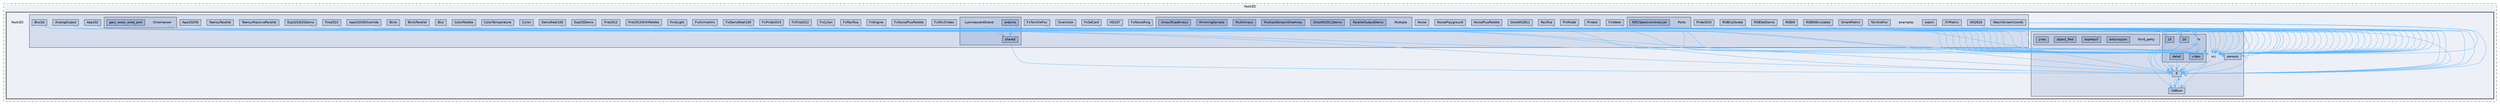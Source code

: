 digraph "FastLED/FastLED"
{
 // LATEX_PDF_SIZE
  bgcolor="transparent";
  edge [fontname=Helvetica,fontsize=10,labelfontname=Helvetica,labelfontsize=10];
  node [fontname=Helvetica,fontsize=10,shape=box,height=0.2,width=0.4];
  compound=true
  subgraph clusterdir_fdc49705cc07801531908679b54712bf {
    graph [ bgcolor="#edf0f7", pencolor="grey25", label="FastLED", fontname=Helvetica,fontsize=10 style="filled,dashed", URL="dir_fdc49705cc07801531908679b54712bf.html",tooltip=""]
  subgraph clusterdir_a18f43769d8cbb124f0756c11fff81d6 {
    graph [ bgcolor="#edf0f7", pencolor="grey25", label="", fontname=Helvetica,fontsize=10 style="filled,bold", URL="dir_a18f43769d8cbb124f0756c11fff81d6.html",tooltip=""]
    dir_a18f43769d8cbb124f0756c11fff81d6 [shape=plaintext, label="FastLED"];
  subgraph clusterdir_999a185a1a47b3a763bb04a7a263eb0d {
    graph [ bgcolor="#d5ddec", pencolor="grey25", label="", fontname=Helvetica,fontsize=10 style="filled", URL="dir_999a185a1a47b3a763bb04a7a263eb0d.html",tooltip=""]
    dir_999a185a1a47b3a763bb04a7a263eb0d [shape=plaintext, label="examples"];
  dir_041fca68b8cadec1641ea3364fbf56e4 [label="AnalogOutput", fillcolor="#bcc9e2", color="grey25", style="filled", URL="dir_041fca68b8cadec1641ea3364fbf56e4.html",tooltip=""];
  dir_35c6375464a936a4bdb42a0d4035abb1 [label="Apa102", fillcolor="#bcc9e2", color="grey25", style="filled", URL="dir_35c6375464a936a4bdb42a0d4035abb1.html",tooltip=""];
  dir_5fd16384ba37c56c14b5815a8b0d1717 [label="Apa102HD", fillcolor="#bcc9e2", color="grey25", style="filled", URL="dir_5fd16384ba37c56c14b5815a8b0d1717.html",tooltip=""];
  dir_48966779362c50c508f6ff032343fb06 [label="Apa102HDOverride", fillcolor="#bcc9e2", color="grey25", style="filled", URL="dir_48966779362c50c508f6ff032343fb06.html",tooltip=""];
  dir_0d9b280aa075d3efc0a42a9c9e98b871 [label="Blink", fillcolor="#bcc9e2", color="grey25", style="filled", URL="dir_0d9b280aa075d3efc0a42a9c9e98b871.html",tooltip=""];
  dir_b3b31eaca196144863a947bc4e8afd8a [label="BlinkParallel", fillcolor="#bcc9e2", color="grey25", style="filled", URL="dir_b3b31eaca196144863a947bc4e8afd8a.html",tooltip=""];
  dir_503cb5a6a7571d3422904e203ed7e466 [label="Blur", fillcolor="#bcc9e2", color="grey25", style="filled", URL="dir_503cb5a6a7571d3422904e203ed7e466.html",tooltip=""];
  dir_8ab53d67167e64e05c3ca914acfe6df0 [label="Blur2d", fillcolor="#bcc9e2", color="grey25", style="filled", URL="dir_8ab53d67167e64e05c3ca914acfe6df0.html",tooltip=""];
  subgraph clusterdir_41c35867a801be2cb40f427c5fd9cf99 {
    graph [ bgcolor="#bcc9e2", pencolor="grey25", label="", fontname=Helvetica,fontsize=10 style="filled", URL="dir_41c35867a801be2cb40f427c5fd9cf99.html",tooltip=""]
    dir_41c35867a801be2cb40f427c5fd9cf99 [shape=plaintext, label="Chromancer"];
  dir_f897d1d33f17fdb45652363254952936 [label="gary_woos_wled_port", fillcolor="#a2b4d6", color="grey25", style="filled", URL="dir_f897d1d33f17fdb45652363254952936.html",tooltip=""];
  }
  dir_77857c8a28aa23c6347f62bf529dd1b9 [label="ColorPalette", fillcolor="#bcc9e2", color="grey25", style="filled", URL="dir_77857c8a28aa23c6347f62bf529dd1b9.html",tooltip=""];
  dir_941eba35f0d313d8df903e01f0f632c1 [label="ColorTemperature", fillcolor="#bcc9e2", color="grey25", style="filled", URL="dir_941eba35f0d313d8df903e01f0f632c1.html",tooltip=""];
  dir_7133a971bab55653405b80ec4f198439 [label="Cylon", fillcolor="#bcc9e2", color="grey25", style="filled", URL="dir_7133a971bab55653405b80ec4f198439.html",tooltip=""];
  dir_1c208205a7c2b91e1d170aa5b98d7960 [label="DemoReel100", fillcolor="#bcc9e2", color="grey25", style="filled", URL="dir_1c208205a7c2b91e1d170aa5b98d7960.html",tooltip=""];
  dir_ae4879c264e21d5e5e28060ea5b99240 [label="Esp32S3I2SDemo", fillcolor="#bcc9e2", color="grey25", style="filled", URL="dir_ae4879c264e21d5e5e28060ea5b99240.html",tooltip=""];
  dir_7093a9597672bc47d6037575a8b4ffcf [label="EspI2SDemo", fillcolor="#bcc9e2", color="grey25", style="filled", URL="dir_7093a9597672bc47d6037575a8b4ffcf.html",tooltip=""];
  dir_c26f70f85d1fc51e7759b22de775d78c [label="Fire2012", fillcolor="#bcc9e2", color="grey25", style="filled", URL="dir_c26f70f85d1fc51e7759b22de775d78c.html",tooltip=""];
  dir_bd551b7d37ddcb1b098658337457ce5d [label="Fire2012WithPalette", fillcolor="#bcc9e2", color="grey25", style="filled", URL="dir_bd551b7d37ddcb1b098658337457ce5d.html",tooltip=""];
  dir_f59e9a012be86f76083caedf5257954a [label="Fire2023", fillcolor="#bcc9e2", color="grey25", style="filled", URL="dir_f59e9a012be86f76083caedf5257954a.html",tooltip=""];
  dir_a08e5b5371a8dc3969c19775bfd561bc [label="FirstLight", fillcolor="#bcc9e2", color="grey25", style="filled", URL="dir_a08e5b5371a8dc3969c19775bfd561bc.html",tooltip=""];
  dir_508566d9795ce33e9d3d90aefe9200e1 [label="FxAnimartrix", fillcolor="#bcc9e2", color="grey25", style="filled", URL="dir_508566d9795ce33e9d3d90aefe9200e1.html",tooltip=""];
  dir_1c77937876f4d413013b3ab4c74b83e8 [label="FxCylon", fillcolor="#bcc9e2", color="grey25", style="filled", URL="dir_1c77937876f4d413013b3ab4c74b83e8.html",tooltip=""];
  dir_7361e9dcd6d4b069774a2d04c81cf5df [label="FxDemoReel100", fillcolor="#bcc9e2", color="grey25", style="filled", URL="dir_7361e9dcd6d4b069774a2d04c81cf5df.html",tooltip=""];
  dir_62dfe8d2315611867cf968706bfe9898 [label="FxEngine", fillcolor="#bcc9e2", color="grey25", style="filled", URL="dir_62dfe8d2315611867cf968706bfe9898.html",tooltip=""];
  dir_5cf1a1caa6e140106957b5ea2060ad62 [label="FxFire2012", fillcolor="#bcc9e2", color="grey25", style="filled", URL="dir_5cf1a1caa6e140106957b5ea2060ad62.html",tooltip=""];
  dir_dac39e60d74ffe7dcf0974de5898f66a [label="FxGfx2Video", fillcolor="#bcc9e2", color="grey25", style="filled", URL="dir_dac39e60d74ffe7dcf0974de5898f66a.html",tooltip=""];
  dir_3bca95732fd3a6872bb307ac8f914668 [label="FxNoisePlusPalette", fillcolor="#bcc9e2", color="grey25", style="filled", URL="dir_3bca95732fd3a6872bb307ac8f914668.html",tooltip=""];
  dir_7c365e992efa81c4dc54595b7a37b732 [label="FxNoiseRing", fillcolor="#bcc9e2", color="grey25", style="filled", URL="dir_7c365e992efa81c4dc54595b7a37b732.html",tooltip=""];
  dir_e8f718af1b76a3c9c5c4bd784eb4a70b [label="FxPacifica", fillcolor="#bcc9e2", color="grey25", style="filled", URL="dir_e8f718af1b76a3c9c5c4bd784eb4a70b.html",tooltip=""];
  dir_a5023c437237d2924c60bb7ffc6afe5d [label="FxPride2015", fillcolor="#bcc9e2", color="grey25", style="filled", URL="dir_a5023c437237d2924c60bb7ffc6afe5d.html",tooltip=""];
  dir_49b092a85dd8268bbd8a16962d0d5cb3 [label="FxSdCard", fillcolor="#bcc9e2", color="grey25", style="filled", URL="dir_49b092a85dd8268bbd8a16962d0d5cb3.html",tooltip=""];
  dir_e26b2d7b1eee6dc3f24663b84527bea4 [label="FxTwinkleFox", fillcolor="#bcc9e2", color="grey25", style="filled", URL="dir_e26b2d7b1eee6dc3f24663b84527bea4.html",tooltip=""];
  dir_900f578a0ece25ca868e7622bc1a2808 [label="FxWater", fillcolor="#bcc9e2", color="grey25", style="filled", URL="dir_900f578a0ece25ca868e7622bc1a2808.html",tooltip=""];
  dir_5f8e2d75201eebde0ec06534971e8065 [label="HD107", fillcolor="#bcc9e2", color="grey25", style="filled", URL="dir_5f8e2d75201eebde0ec06534971e8065.html",tooltip=""];
  subgraph clusterdir_ac63e9a05d41470e9169a0e40ebfa73d {
    graph [ bgcolor="#bcc9e2", pencolor="grey25", label="", fontname=Helvetica,fontsize=10 style="filled", URL="dir_ac63e9a05d41470e9169a0e40ebfa73d.html",tooltip=""]
    dir_ac63e9a05d41470e9169a0e40ebfa73d [shape=plaintext, label="LuminescentGrand"];
  dir_582a7a524a0e0419da4771a024b421af [label="arduino", fillcolor="#a2b4d6", color="grey25", style="filled", URL="dir_582a7a524a0e0419da4771a024b421af.html",tooltip=""];
  dir_65141e71d11ba560a8828e9c9ac20428 [label="shared", fillcolor="#a2b4d6", color="grey25", style="filled", URL="dir_65141e71d11ba560a8828e9c9ac20428.html",tooltip=""];
  }
  subgraph clusterdir_cf565d769feee0e1d0af50e50032e883 {
    graph [ bgcolor="#bcc9e2", pencolor="grey25", label="", fontname=Helvetica,fontsize=10 style="filled", URL="dir_cf565d769feee0e1d0af50e50032e883.html",tooltip=""]
    dir_cf565d769feee0e1d0af50e50032e883 [shape=plaintext, label="Multiple"];
  dir_ebaad0f63688afaf4b6ea804b6ab7487 [label="ArrayOfLedArrays", fillcolor="#a2b4d6", color="grey25", style="filled", URL="dir_ebaad0f63688afaf4b6ea804b6ab7487.html",tooltip=""];
  dir_4c4b294753c6657943c86ce62458361c [label="MirroringSample", fillcolor="#a2b4d6", color="grey25", style="filled", URL="dir_4c4b294753c6657943c86ce62458361c.html",tooltip=""];
  dir_58eb9b49cdc97b4f4cfaaae464cf2098 [label="MultiArrays", fillcolor="#a2b4d6", color="grey25", style="filled", URL="dir_58eb9b49cdc97b4f4cfaaae464cf2098.html",tooltip=""];
  dir_c9b83d825921d6611fd97fec81ddf548 [label="MultipleStripsInOneArray", fillcolor="#a2b4d6", color="grey25", style="filled", URL="dir_c9b83d825921d6611fd97fec81ddf548.html",tooltip=""];
  dir_bddb57c90fab833550018aac4ac5299f [label="OctoWS2811Demo", fillcolor="#a2b4d6", color="grey25", style="filled", URL="dir_bddb57c90fab833550018aac4ac5299f.html",tooltip=""];
  dir_a429fdc1f7b872e32678f16e26617b54 [label="ParallelOutputDemo", fillcolor="#a2b4d6", color="grey25", style="filled", URL="dir_a429fdc1f7b872e32678f16e26617b54.html",tooltip=""];
  }
  dir_9068b4a93a00ce66f09924a98802d0f4 [label="Noise", fillcolor="#bcc9e2", color="grey25", style="filled", URL="dir_9068b4a93a00ce66f09924a98802d0f4.html",tooltip=""];
  dir_4e1e2418151b911cd2ce22eb4d27d472 [label="NoisePlayground", fillcolor="#bcc9e2", color="grey25", style="filled", URL="dir_4e1e2418151b911cd2ce22eb4d27d472.html",tooltip=""];
  dir_20d7b8d40be2c7189f28c8cb003c8b2d [label="NoisePlusPalette", fillcolor="#bcc9e2", color="grey25", style="filled", URL="dir_20d7b8d40be2c7189f28c8cb003c8b2d.html",tooltip=""];
  dir_efb9d61f3a665c896d00a86cd80fc2d9 [label="OctoWS2811", fillcolor="#bcc9e2", color="grey25", style="filled", URL="dir_efb9d61f3a665c896d00a86cd80fc2d9.html",tooltip=""];
  dir_f73b84825f66dc29f102e1d008d72104 [label="Overclock", fillcolor="#bcc9e2", color="grey25", style="filled", URL="dir_f73b84825f66dc29f102e1d008d72104.html",tooltip=""];
  dir_5048b02f18d2acfd3813eebad03b0502 [label="Pacifica", fillcolor="#bcc9e2", color="grey25", style="filled", URL="dir_5048b02f18d2acfd3813eebad03b0502.html",tooltip=""];
  dir_0e3a6bf4d488a017e489dd3532043080 [label="PinMode", fillcolor="#bcc9e2", color="grey25", style="filled", URL="dir_0e3a6bf4d488a017e489dd3532043080.html",tooltip=""];
  dir_c16b2df86eedbff65c1859fa353d2c58 [label="Pintest", fillcolor="#bcc9e2", color="grey25", style="filled", URL="dir_c16b2df86eedbff65c1859fa353d2c58.html",tooltip=""];
  subgraph clusterdir_b210d7440115f1419076079c75eb7f85 {
    graph [ bgcolor="#bcc9e2", pencolor="grey25", label="", fontname=Helvetica,fontsize=10 style="filled", URL="dir_b210d7440115f1419076079c75eb7f85.html",tooltip=""]
    dir_b210d7440115f1419076079c75eb7f85 [shape=plaintext, label="Ports"];
  dir_4a97c91c60b685ff84fb4525d06debcd [label="PJRCSpectrumAnalyzer", fillcolor="#a2b4d6", color="grey25", style="filled", URL="dir_4a97c91c60b685ff84fb4525d06debcd.html",tooltip=""];
  }
  dir_e4ac7ec8062fd60b52e5727104ef3f5d [label="Pride2015", fillcolor="#bcc9e2", color="grey25", style="filled", URL="dir_e4ac7ec8062fd60b52e5727104ef3f5d.html",tooltip=""];
  dir_3ef1320a79bbe74036309ad935b9ff0f [label="RGBCalibrate", fillcolor="#bcc9e2", color="grey25", style="filled", URL="dir_3ef1320a79bbe74036309ad935b9ff0f.html",tooltip=""];
  dir_b2bad0eec211da615e2021b6037dae10 [label="RGBSetDemo", fillcolor="#bcc9e2", color="grey25", style="filled", URL="dir_b2bad0eec211da615e2021b6037dae10.html",tooltip=""];
  dir_5fc3f31fc2382fb2e4e058d0d5e13977 [label="RGBW", fillcolor="#bcc9e2", color="grey25", style="filled", URL="dir_5fc3f31fc2382fb2e4e058d0d5e13977.html",tooltip=""];
  dir_227d506c4701d3f30b7b5c12fc0cb949 [label="RGBWEmulated", fillcolor="#bcc9e2", color="grey25", style="filled", URL="dir_227d506c4701d3f30b7b5c12fc0cb949.html",tooltip=""];
  dir_5acf625bfbc469ca8bd4b5780b49a3dd [label="SmartMatrix", fillcolor="#bcc9e2", color="grey25", style="filled", URL="dir_5acf625bfbc469ca8bd4b5780b49a3dd.html",tooltip=""];
  dir_2758cbab7550b21bcde70b1da3437be3 [label="TeensyMassiveParallel", fillcolor="#bcc9e2", color="grey25", style="filled", URL="dir_2758cbab7550b21bcde70b1da3437be3.html",tooltip=""];
  dir_b1e4aee6543d847dcbff64b6774948f5 [label="TeensyParallel", fillcolor="#bcc9e2", color="grey25", style="filled", URL="dir_b1e4aee6543d847dcbff64b6774948f5.html",tooltip=""];
  dir_6ca926b9544160b3d1c8e32d5a2695df [label="TwinkleFox", fillcolor="#bcc9e2", color="grey25", style="filled", URL="dir_6ca926b9544160b3d1c8e32d5a2695df.html",tooltip=""];
  dir_7a28df1d83a0fc2bdbe3199769912531 [label="wasm", fillcolor="#bcc9e2", color="grey25", style="filled", URL="dir_7a28df1d83a0fc2bdbe3199769912531.html",tooltip=""];
  dir_d2f5cbc12217a7ff68477e7d4d446925 [label="WasmScreenCoords", fillcolor="#bcc9e2", color="grey25", style="filled", URL="dir_d2f5cbc12217a7ff68477e7d4d446925.html",tooltip=""];
  dir_d0e32a6b565980335ac72c8e21bff67f [label="WS2816", fillcolor="#bcc9e2", color="grey25", style="filled", URL="dir_d0e32a6b565980335ac72c8e21bff67f.html",tooltip=""];
  dir_0304c9a4cfdef2d5ec8ab04b8d1f01a7 [label="XYMatrix", fillcolor="#bcc9e2", color="grey25", style="filled", URL="dir_0304c9a4cfdef2d5ec8ab04b8d1f01a7.html",tooltip=""];
  }
  subgraph clusterdir_e6a3de723047763e6a27a3cab040759e {
    graph [ bgcolor="#d5ddec", pencolor="grey25", label="", fontname=Helvetica,fontsize=10 style="filled", URL="dir_e6a3de723047763e6a27a3cab040759e.html",tooltip=""]
    dir_e6a3de723047763e6a27a3cab040759e [shape=plaintext, label="src"];
  dir_3d3ed669f2fdf2afe9a87d719975d69a [label="fl", fillcolor="#bcc9e2", color="grey25", style="filled", URL="dir_3d3ed669f2fdf2afe9a87d719975d69a.html",tooltip=""];
  subgraph clusterdir_99eb7f655d62c348ff4cdeb2c56de408 {
    graph [ bgcolor="#bcc9e2", pencolor="grey25", label="", fontname=Helvetica,fontsize=10 style="filled", URL="dir_99eb7f655d62c348ff4cdeb2c56de408.html",tooltip=""]
    dir_99eb7f655d62c348ff4cdeb2c56de408 [shape=plaintext, label="fx"];
  dir_ed68ce6e78c2485c05e072063dcd3729 [label="1d", fillcolor="#a2b4d6", color="grey25", style="filled", URL="dir_ed68ce6e78c2485c05e072063dcd3729.html",tooltip=""];
  dir_458dc1a3d8bc62a7280722ddac7be2a6 [label="2d", fillcolor="#a2b4d6", color="grey25", style="filled", URL="dir_458dc1a3d8bc62a7280722ddac7be2a6.html",tooltip=""];
  dir_e84fdb2028a8280ee4d2d4cfb13b4200 [label="detail", fillcolor="#a2b4d6", color="grey25", style="filled", URL="dir_e84fdb2028a8280ee4d2d4cfb13b4200.html",tooltip=""];
  dir_6eb9b6d55f50ee7846cdaf68a347f5a4 [label="video", fillcolor="#a2b4d6", color="grey25", style="filled", URL="dir_6eb9b6d55f50ee7846cdaf68a347f5a4.html",tooltip=""];
  }
  dir_353c392b00d368a619ba08871c7fd890 [label="lib8tion", fillcolor="#bcc9e2", color="grey25", style="filled", URL="dir_353c392b00d368a619ba08871c7fd890.html",tooltip=""];
  dir_2b31003d2d9f3c541ec6c8564666c518 [label="sensors", fillcolor="#bcc9e2", color="grey25", style="filled", URL="dir_2b31003d2d9f3c541ec6c8564666c518.html",tooltip=""];
  subgraph clusterdir_9d0fa23a7a2f98bd9032185aa80ef34a {
    graph [ bgcolor="#bcc9e2", pencolor="grey25", label="", fontname=Helvetica,fontsize=10 style="filled", URL="dir_9d0fa23a7a2f98bd9032185aa80ef34a.html",tooltip=""]
    dir_9d0fa23a7a2f98bd9032185aa80ef34a [shape=plaintext, label="third_party"];
  dir_13a9020ab3ae8de7cbe69efd4054ce53 [label="arduinojson", fillcolor="#a2b4d6", color="grey25", style="filled", URL="dir_13a9020ab3ae8de7cbe69efd4054ce53.html",tooltip=""];
  dir_dc36e2e124ce0bd2b94dabb03c86055d [label="espressif", fillcolor="#a2b4d6", color="grey25", style="filled", URL="dir_dc36e2e124ce0bd2b94dabb03c86055d.html",tooltip=""];
  dir_70dd01fb01ea0b501914ae65736dfb5d [label="object_fled", fillcolor="#a2b4d6", color="grey25", style="filled", URL="dir_70dd01fb01ea0b501914ae65736dfb5d.html",tooltip=""];
  dir_f4ce0a16aa97ef601611f2292e87c3d5 [label="yves", fillcolor="#a2b4d6", color="grey25", style="filled", URL="dir_f4ce0a16aa97ef601611f2292e87c3d5.html",tooltip=""];
  }
  }
  }
  }
  dir_041fca68b8cadec1641ea3364fbf56e4->dir_e6a3de723047763e6a27a3cab040759e [headlabel="1", labeldistance=1.5 headhref="dir_000002_000075.html" href="dir_000002_000075.html" color="steelblue1" fontcolor="steelblue1"];
  dir_35c6375464a936a4bdb42a0d4035abb1->dir_e6a3de723047763e6a27a3cab040759e [headlabel="2", labeldistance=1.5 headhref="dir_000003_000075.html" href="dir_000003_000075.html" color="steelblue1" fontcolor="steelblue1"];
  dir_5fd16384ba37c56c14b5815a8b0d1717->dir_e6a3de723047763e6a27a3cab040759e [headlabel="2", labeldistance=1.5 headhref="dir_000004_000075.html" href="dir_000004_000075.html" color="steelblue1" fontcolor="steelblue1"];
  dir_48966779362c50c508f6ff032343fb06->dir_e6a3de723047763e6a27a3cab040759e [headlabel="2", labeldistance=1.5 headhref="dir_000005_000075.html" href="dir_000005_000075.html" color="steelblue1" fontcolor="steelblue1"];
  dir_0d9b280aa075d3efc0a42a9c9e98b871->dir_e6a3de723047763e6a27a3cab040759e [headlabel="1", labeldistance=1.5 headhref="dir_000009_000075.html" href="dir_000009_000075.html" color="steelblue1" fontcolor="steelblue1"];
  dir_b3b31eaca196144863a947bc4e8afd8a->dir_e6a3de723047763e6a27a3cab040759e [headlabel="1", labeldistance=1.5 headhref="dir_000010_000075.html" href="dir_000010_000075.html" color="steelblue1" fontcolor="steelblue1"];
  dir_503cb5a6a7571d3422904e203ed7e466->dir_e6a3de723047763e6a27a3cab040759e [headlabel="1", labeldistance=1.5 headhref="dir_000011_000075.html" href="dir_000011_000075.html" color="steelblue1" fontcolor="steelblue1"];
  dir_8ab53d67167e64e05c3ca914acfe6df0->dir_3d3ed669f2fdf2afe9a87d719975d69a [headlabel="2", labeldistance=1.5 headhref="dir_000012_000029.html" href="dir_000012_000029.html" color="steelblue1" fontcolor="steelblue1"];
  dir_8ab53d67167e64e05c3ca914acfe6df0->dir_e6a3de723047763e6a27a3cab040759e [headlabel="3", labeldistance=1.5 headhref="dir_000012_000075.html" href="dir_000012_000075.html" color="steelblue1" fontcolor="steelblue1"];
  dir_41c35867a801be2cb40f427c5fd9cf99->dir_3d3ed669f2fdf2afe9a87d719975d69a [headlabel="6", labeldistance=1.5 headhref="dir_000013_000029.html" href="dir_000013_000029.html" color="steelblue1" fontcolor="steelblue1"];
  dir_41c35867a801be2cb40f427c5fd9cf99->dir_e6a3de723047763e6a27a3cab040759e [headlabel="9", labeldistance=1.5 headhref="dir_000013_000075.html" href="dir_000013_000075.html" color="steelblue1" fontcolor="steelblue1"];
  dir_77857c8a28aa23c6347f62bf529dd1b9->dir_e6a3de723047763e6a27a3cab040759e [headlabel="1", labeldistance=1.5 headhref="dir_000014_000075.html" href="dir_000014_000075.html" color="steelblue1" fontcolor="steelblue1"];
  dir_941eba35f0d313d8df903e01f0f632c1->dir_e6a3de723047763e6a27a3cab040759e [headlabel="1", labeldistance=1.5 headhref="dir_000015_000075.html" href="dir_000015_000075.html" color="steelblue1" fontcolor="steelblue1"];
  dir_7133a971bab55653405b80ec4f198439->dir_e6a3de723047763e6a27a3cab040759e [headlabel="1", labeldistance=1.5 headhref="dir_000016_000075.html" href="dir_000016_000075.html" color="steelblue1" fontcolor="steelblue1"];
  dir_1c208205a7c2b91e1d170aa5b98d7960->dir_e6a3de723047763e6a27a3cab040759e [headlabel="1", labeldistance=1.5 headhref="dir_000017_000075.html" href="dir_000017_000075.html" color="steelblue1" fontcolor="steelblue1"];
  dir_ae4879c264e21d5e5e28060ea5b99240->dir_3d3ed669f2fdf2afe9a87d719975d69a [headlabel="1", labeldistance=1.5 headhref="dir_000019_000029.html" href="dir_000019_000029.html" color="steelblue1" fontcolor="steelblue1"];
  dir_ae4879c264e21d5e5e28060ea5b99240->dir_e6a3de723047763e6a27a3cab040759e [headlabel="2", labeldistance=1.5 headhref="dir_000019_000075.html" href="dir_000019_000075.html" color="steelblue1" fontcolor="steelblue1"];
  dir_7093a9597672bc47d6037575a8b4ffcf->dir_e6a3de723047763e6a27a3cab040759e [headlabel="1", labeldistance=1.5 headhref="dir_000020_000075.html" href="dir_000020_000075.html" color="steelblue1" fontcolor="steelblue1"];
  dir_c26f70f85d1fc51e7759b22de775d78c->dir_e6a3de723047763e6a27a3cab040759e [headlabel="1", labeldistance=1.5 headhref="dir_000025_000075.html" href="dir_000025_000075.html" color="steelblue1" fontcolor="steelblue1"];
  dir_bd551b7d37ddcb1b098658337457ce5d->dir_e6a3de723047763e6a27a3cab040759e [headlabel="1", labeldistance=1.5 headhref="dir_000026_000075.html" href="dir_000026_000075.html" color="steelblue1" fontcolor="steelblue1"];
  dir_f59e9a012be86f76083caedf5257954a->dir_3d3ed669f2fdf2afe9a87d719975d69a [headlabel="3", labeldistance=1.5 headhref="dir_000027_000029.html" href="dir_000027_000029.html" color="steelblue1" fontcolor="steelblue1"];
  dir_f59e9a012be86f76083caedf5257954a->dir_e6a3de723047763e6a27a3cab040759e [headlabel="4", labeldistance=1.5 headhref="dir_000027_000075.html" href="dir_000027_000075.html" color="steelblue1" fontcolor="steelblue1"];
  dir_a08e5b5371a8dc3969c19775bfd561bc->dir_e6a3de723047763e6a27a3cab040759e [headlabel="1", labeldistance=1.5 headhref="dir_000028_000075.html" href="dir_000028_000075.html" color="steelblue1" fontcolor="steelblue1"];
  dir_508566d9795ce33e9d3d90aefe9200e1->dir_3d3ed669f2fdf2afe9a87d719975d69a [headlabel="3", labeldistance=1.5 headhref="dir_000031_000029.html" href="dir_000031_000029.html" color="steelblue1" fontcolor="steelblue1"];
  dir_508566d9795ce33e9d3d90aefe9200e1->dir_458dc1a3d8bc62a7280722ddac7be2a6 [headlabel="1", labeldistance=1.5 headhref="dir_000031_000001.html" href="dir_000031_000001.html" color="steelblue1" fontcolor="steelblue1"];
  dir_508566d9795ce33e9d3d90aefe9200e1->dir_99eb7f655d62c348ff4cdeb2c56de408 [headlabel="2", labeldistance=1.5 headhref="dir_000031_000030.html" href="dir_000031_000030.html" color="steelblue1" fontcolor="steelblue1"];
  dir_508566d9795ce33e9d3d90aefe9200e1->dir_e6a3de723047763e6a27a3cab040759e [headlabel="6", labeldistance=1.5 headhref="dir_000031_000075.html" href="dir_000031_000075.html" color="steelblue1" fontcolor="steelblue1"];
  dir_1c77937876f4d413013b3ab4c74b83e8->dir_e6a3de723047763e6a27a3cab040759e [headlabel="2", labeldistance=1.5 headhref="dir_000032_000075.html" href="dir_000032_000075.html" color="steelblue1" fontcolor="steelblue1"];
  dir_1c77937876f4d413013b3ab4c74b83e8->dir_ed68ce6e78c2485c05e072063dcd3729 [headlabel="1", labeldistance=1.5 headhref="dir_000032_000000.html" href="dir_000032_000000.html" color="steelblue1" fontcolor="steelblue1"];
  dir_7361e9dcd6d4b069774a2d04c81cf5df->dir_e6a3de723047763e6a27a3cab040759e [headlabel="2", labeldistance=1.5 headhref="dir_000033_000075.html" href="dir_000033_000075.html" color="steelblue1" fontcolor="steelblue1"];
  dir_7361e9dcd6d4b069774a2d04c81cf5df->dir_ed68ce6e78c2485c05e072063dcd3729 [headlabel="1", labeldistance=1.5 headhref="dir_000033_000000.html" href="dir_000033_000000.html" color="steelblue1" fontcolor="steelblue1"];
  dir_62dfe8d2315611867cf968706bfe9898->dir_3d3ed669f2fdf2afe9a87d719975d69a [headlabel="1", labeldistance=1.5 headhref="dir_000034_000029.html" href="dir_000034_000029.html" color="steelblue1" fontcolor="steelblue1"];
  dir_62dfe8d2315611867cf968706bfe9898->dir_458dc1a3d8bc62a7280722ddac7be2a6 [headlabel="2", labeldistance=1.5 headhref="dir_000034_000001.html" href="dir_000034_000001.html" color="steelblue1" fontcolor="steelblue1"];
  dir_62dfe8d2315611867cf968706bfe9898->dir_99eb7f655d62c348ff4cdeb2c56de408 [headlabel="3", labeldistance=1.5 headhref="dir_000034_000030.html" href="dir_000034_000030.html" color="steelblue1" fontcolor="steelblue1"];
  dir_62dfe8d2315611867cf968706bfe9898->dir_e6a3de723047763e6a27a3cab040759e [headlabel="5", labeldistance=1.5 headhref="dir_000034_000075.html" href="dir_000034_000075.html" color="steelblue1" fontcolor="steelblue1"];
  dir_5cf1a1caa6e140106957b5ea2060ad62->dir_e6a3de723047763e6a27a3cab040759e [headlabel="2", labeldistance=1.5 headhref="dir_000035_000075.html" href="dir_000035_000075.html" color="steelblue1" fontcolor="steelblue1"];
  dir_5cf1a1caa6e140106957b5ea2060ad62->dir_ed68ce6e78c2485c05e072063dcd3729 [headlabel="1", labeldistance=1.5 headhref="dir_000035_000000.html" href="dir_000035_000000.html" color="steelblue1" fontcolor="steelblue1"];
  dir_7c365e992efa81c4dc54595b7a37b732->dir_2b31003d2d9f3c541ec6c8564666c518 [headlabel="1", labeldistance=1.5 headhref="dir_000038_000072.html" href="dir_000038_000072.html" color="steelblue1" fontcolor="steelblue1"];
  dir_7c365e992efa81c4dc54595b7a37b732->dir_3d3ed669f2fdf2afe9a87d719975d69a [headlabel="6", labeldistance=1.5 headhref="dir_000038_000029.html" href="dir_000038_000029.html" color="steelblue1" fontcolor="steelblue1"];
  dir_7c365e992efa81c4dc54595b7a37b732->dir_e6a3de723047763e6a27a3cab040759e [headlabel="9", labeldistance=1.5 headhref="dir_000038_000075.html" href="dir_000038_000075.html" color="steelblue1" fontcolor="steelblue1"];
  dir_e8f718af1b76a3c9c5c4bd784eb4a70b->dir_e6a3de723047763e6a27a3cab040759e [headlabel="2", labeldistance=1.5 headhref="dir_000039_000075.html" href="dir_000039_000075.html" color="steelblue1" fontcolor="steelblue1"];
  dir_e8f718af1b76a3c9c5c4bd784eb4a70b->dir_ed68ce6e78c2485c05e072063dcd3729 [headlabel="1", labeldistance=1.5 headhref="dir_000039_000000.html" href="dir_000039_000000.html" color="steelblue1" fontcolor="steelblue1"];
  dir_a5023c437237d2924c60bb7ffc6afe5d->dir_e6a3de723047763e6a27a3cab040759e [headlabel="2", labeldistance=1.5 headhref="dir_000040_000075.html" href="dir_000040_000075.html" color="steelblue1" fontcolor="steelblue1"];
  dir_a5023c437237d2924c60bb7ffc6afe5d->dir_ed68ce6e78c2485c05e072063dcd3729 [headlabel="1", labeldistance=1.5 headhref="dir_000040_000000.html" href="dir_000040_000000.html" color="steelblue1" fontcolor="steelblue1"];
  dir_49b092a85dd8268bbd8a16962d0d5cb3->dir_3d3ed669f2fdf2afe9a87d719975d69a [headlabel="3", labeldistance=1.5 headhref="dir_000041_000029.html" href="dir_000041_000029.html" color="steelblue1" fontcolor="steelblue1"];
  dir_49b092a85dd8268bbd8a16962d0d5cb3->dir_458dc1a3d8bc62a7280722ddac7be2a6 [headlabel="1", labeldistance=1.5 headhref="dir_000041_000001.html" href="dir_000041_000001.html" color="steelblue1" fontcolor="steelblue1"];
  dir_49b092a85dd8268bbd8a16962d0d5cb3->dir_99eb7f655d62c348ff4cdeb2c56de408 [headlabel="3", labeldistance=1.5 headhref="dir_000041_000030.html" href="dir_000041_000030.html" color="steelblue1" fontcolor="steelblue1"];
  dir_49b092a85dd8268bbd8a16962d0d5cb3->dir_e6a3de723047763e6a27a3cab040759e [headlabel="7", labeldistance=1.5 headhref="dir_000041_000075.html" href="dir_000041_000075.html" color="steelblue1" fontcolor="steelblue1"];
  dir_e26b2d7b1eee6dc3f24663b84527bea4->dir_e6a3de723047763e6a27a3cab040759e [headlabel="2", labeldistance=1.5 headhref="dir_000042_000075.html" href="dir_000042_000075.html" color="steelblue1" fontcolor="steelblue1"];
  dir_e26b2d7b1eee6dc3f24663b84527bea4->dir_ed68ce6e78c2485c05e072063dcd3729 [headlabel="1", labeldistance=1.5 headhref="dir_000042_000000.html" href="dir_000042_000000.html" color="steelblue1" fontcolor="steelblue1"];
  dir_900f578a0ece25ca868e7622bc1a2808->dir_3d3ed669f2fdf2afe9a87d719975d69a [headlabel="1", labeldistance=1.5 headhref="dir_000043_000029.html" href="dir_000043_000029.html" color="steelblue1" fontcolor="steelblue1"];
  dir_900f578a0ece25ca868e7622bc1a2808->dir_e6a3de723047763e6a27a3cab040759e [headlabel="2", labeldistance=1.5 headhref="dir_000043_000075.html" href="dir_000043_000075.html" color="steelblue1" fontcolor="steelblue1"];
  dir_5f8e2d75201eebde0ec06534971e8065->dir_e6a3de723047763e6a27a3cab040759e [headlabel="2", labeldistance=1.5 headhref="dir_000045_000075.html" href="dir_000045_000075.html" color="steelblue1" fontcolor="steelblue1"];
  dir_ac63e9a05d41470e9169a0e40ebfa73d->dir_65141e71d11ba560a8828e9c9ac20428 [headlabel="9", labeldistance=1.5 headhref="dir_000049_000073.html" href="dir_000049_000073.html" color="steelblue1" fontcolor="steelblue1"];
  dir_582a7a524a0e0419da4771a024b421af->dir_3d3ed669f2fdf2afe9a87d719975d69a [headlabel="6", labeldistance=1.5 headhref="dir_000006_000029.html" href="dir_000006_000029.html" color="steelblue1" fontcolor="steelblue1"];
  dir_582a7a524a0e0419da4771a024b421af->dir_65141e71d11ba560a8828e9c9ac20428 [headlabel="8", labeldistance=1.5 headhref="dir_000006_000073.html" href="dir_000006_000073.html" color="steelblue1" fontcolor="steelblue1"];
  dir_582a7a524a0e0419da4771a024b421af->dir_e6a3de723047763e6a27a3cab040759e [headlabel="8", labeldistance=1.5 headhref="dir_000006_000075.html" href="dir_000006_000075.html" color="steelblue1" fontcolor="steelblue1"];
  dir_65141e71d11ba560a8828e9c9ac20428->dir_3d3ed669f2fdf2afe9a87d719975d69a [headlabel="1", labeldistance=1.5 headhref="dir_000073_000029.html" href="dir_000073_000029.html" color="steelblue1" fontcolor="steelblue1"];
  dir_ebaad0f63688afaf4b6ea804b6ab7487->dir_e6a3de723047763e6a27a3cab040759e [headlabel="1", labeldistance=1.5 headhref="dir_000008_000075.html" href="dir_000008_000075.html" color="steelblue1" fontcolor="steelblue1"];
  dir_4c4b294753c6657943c86ce62458361c->dir_e6a3de723047763e6a27a3cab040759e [headlabel="1", labeldistance=1.5 headhref="dir_000050_000075.html" href="dir_000050_000075.html" color="steelblue1" fontcolor="steelblue1"];
  dir_58eb9b49cdc97b4f4cfaaae464cf2098->dir_e6a3de723047763e6a27a3cab040759e [headlabel="1", labeldistance=1.5 headhref="dir_000051_000075.html" href="dir_000051_000075.html" color="steelblue1" fontcolor="steelblue1"];
  dir_c9b83d825921d6611fd97fec81ddf548->dir_e6a3de723047763e6a27a3cab040759e [headlabel="1", labeldistance=1.5 headhref="dir_000053_000075.html" href="dir_000053_000075.html" color="steelblue1" fontcolor="steelblue1"];
  dir_bddb57c90fab833550018aac4ac5299f->dir_e6a3de723047763e6a27a3cab040759e [headlabel="1", labeldistance=1.5 headhref="dir_000059_000075.html" href="dir_000059_000075.html" color="steelblue1" fontcolor="steelblue1"];
  dir_a429fdc1f7b872e32678f16e26617b54->dir_e6a3de723047763e6a27a3cab040759e [headlabel="1", labeldistance=1.5 headhref="dir_000062_000075.html" href="dir_000062_000075.html" color="steelblue1" fontcolor="steelblue1"];
  dir_9068b4a93a00ce66f09924a98802d0f4->dir_e6a3de723047763e6a27a3cab040759e [headlabel="1", labeldistance=1.5 headhref="dir_000054_000075.html" href="dir_000054_000075.html" color="steelblue1" fontcolor="steelblue1"];
  dir_4e1e2418151b911cd2ce22eb4d27d472->dir_e6a3de723047763e6a27a3cab040759e [headlabel="1", labeldistance=1.5 headhref="dir_000055_000075.html" href="dir_000055_000075.html" color="steelblue1" fontcolor="steelblue1"];
  dir_20d7b8d40be2c7189f28c8cb003c8b2d->dir_e6a3de723047763e6a27a3cab040759e [headlabel="1", labeldistance=1.5 headhref="dir_000056_000075.html" href="dir_000056_000075.html" color="steelblue1" fontcolor="steelblue1"];
  dir_efb9d61f3a665c896d00a86cd80fc2d9->dir_e6a3de723047763e6a27a3cab040759e [headlabel="1", labeldistance=1.5 headhref="dir_000058_000075.html" href="dir_000058_000075.html" color="steelblue1" fontcolor="steelblue1"];
  dir_f73b84825f66dc29f102e1d008d72104->dir_458dc1a3d8bc62a7280722ddac7be2a6 [headlabel="1", labeldistance=1.5 headhref="dir_000060_000001.html" href="dir_000060_000001.html" color="steelblue1" fontcolor="steelblue1"];
  dir_f73b84825f66dc29f102e1d008d72104->dir_99eb7f655d62c348ff4cdeb2c56de408 [headlabel="2", labeldistance=1.5 headhref="dir_000060_000030.html" href="dir_000060_000030.html" color="steelblue1" fontcolor="steelblue1"];
  dir_f73b84825f66dc29f102e1d008d72104->dir_e6a3de723047763e6a27a3cab040759e [headlabel="3", labeldistance=1.5 headhref="dir_000060_000075.html" href="dir_000060_000075.html" color="steelblue1" fontcolor="steelblue1"];
  dir_5048b02f18d2acfd3813eebad03b0502->dir_e6a3de723047763e6a27a3cab040759e [headlabel="1", labeldistance=1.5 headhref="dir_000061_000075.html" href="dir_000061_000075.html" color="steelblue1" fontcolor="steelblue1"];
  dir_0e3a6bf4d488a017e489dd3532043080->dir_e6a3de723047763e6a27a3cab040759e [headlabel="1", labeldistance=1.5 headhref="dir_000063_000075.html" href="dir_000063_000075.html" color="steelblue1" fontcolor="steelblue1"];
  dir_c16b2df86eedbff65c1859fa353d2c58->dir_e6a3de723047763e6a27a3cab040759e [headlabel="1", labeldistance=1.5 headhref="dir_000064_000075.html" href="dir_000064_000075.html" color="steelblue1" fontcolor="steelblue1"];
  dir_4a97c91c60b685ff84fb4525d06debcd->dir_e6a3de723047763e6a27a3cab040759e [headlabel="1", labeldistance=1.5 headhref="dir_000065_000075.html" href="dir_000065_000075.html" color="steelblue1" fontcolor="steelblue1"];
  dir_e4ac7ec8062fd60b52e5727104ef3f5d->dir_e6a3de723047763e6a27a3cab040759e [headlabel="1", labeldistance=1.5 headhref="dir_000067_000075.html" href="dir_000067_000075.html" color="steelblue1" fontcolor="steelblue1"];
  dir_3ef1320a79bbe74036309ad935b9ff0f->dir_e6a3de723047763e6a27a3cab040759e [headlabel="1", labeldistance=1.5 headhref="dir_000068_000075.html" href="dir_000068_000075.html" color="steelblue1" fontcolor="steelblue1"];
  dir_b2bad0eec211da615e2021b6037dae10->dir_e6a3de723047763e6a27a3cab040759e [headlabel="1", labeldistance=1.5 headhref="dir_000069_000075.html" href="dir_000069_000075.html" color="steelblue1" fontcolor="steelblue1"];
  dir_5fc3f31fc2382fb2e4e058d0d5e13977->dir_e6a3de723047763e6a27a3cab040759e [headlabel="1", labeldistance=1.5 headhref="dir_000070_000075.html" href="dir_000070_000075.html" color="steelblue1" fontcolor="steelblue1"];
  dir_227d506c4701d3f30b7b5c12fc0cb949->dir_e6a3de723047763e6a27a3cab040759e [headlabel="1", labeldistance=1.5 headhref="dir_000071_000075.html" href="dir_000071_000075.html" color="steelblue1" fontcolor="steelblue1"];
  dir_5acf625bfbc469ca8bd4b5780b49a3dd->dir_e6a3de723047763e6a27a3cab040759e [headlabel="1", labeldistance=1.5 headhref="dir_000074_000075.html" href="dir_000074_000075.html" color="steelblue1" fontcolor="steelblue1"];
  dir_6ca926b9544160b3d1c8e32d5a2695df->dir_e6a3de723047763e6a27a3cab040759e [headlabel="1", labeldistance=1.5 headhref="dir_000082_000075.html" href="dir_000082_000075.html" color="steelblue1" fontcolor="steelblue1"];
  dir_7a28df1d83a0fc2bdbe3199769912531->dir_3d3ed669f2fdf2afe9a87d719975d69a [headlabel="3", labeldistance=1.5 headhref="dir_000084_000029.html" href="dir_000084_000029.html" color="steelblue1" fontcolor="steelblue1"];
  dir_7a28df1d83a0fc2bdbe3199769912531->dir_458dc1a3d8bc62a7280722ddac7be2a6 [headlabel="2", labeldistance=1.5 headhref="dir_000084_000001.html" href="dir_000084_000001.html" color="steelblue1" fontcolor="steelblue1"];
  dir_7a28df1d83a0fc2bdbe3199769912531->dir_99eb7f655d62c348ff4cdeb2c56de408 [headlabel="3", labeldistance=1.5 headhref="dir_000084_000030.html" href="dir_000084_000030.html" color="steelblue1" fontcolor="steelblue1"];
  dir_7a28df1d83a0fc2bdbe3199769912531->dir_e6a3de723047763e6a27a3cab040759e [headlabel="7", labeldistance=1.5 headhref="dir_000084_000075.html" href="dir_000084_000075.html" color="steelblue1" fontcolor="steelblue1"];
  dir_d2f5cbc12217a7ff68477e7d4d446925->dir_3d3ed669f2fdf2afe9a87d719975d69a [headlabel="4", labeldistance=1.5 headhref="dir_000085_000029.html" href="dir_000085_000029.html" color="steelblue1" fontcolor="steelblue1"];
  dir_d2f5cbc12217a7ff68477e7d4d446925->dir_e6a3de723047763e6a27a3cab040759e [headlabel="5", labeldistance=1.5 headhref="dir_000085_000075.html" href="dir_000085_000075.html" color="steelblue1" fontcolor="steelblue1"];
  dir_d0e32a6b565980335ac72c8e21bff67f->dir_e6a3de723047763e6a27a3cab040759e [headlabel="1", labeldistance=1.5 headhref="dir_000086_000075.html" href="dir_000086_000075.html" color="steelblue1" fontcolor="steelblue1"];
  dir_0304c9a4cfdef2d5ec8ab04b8d1f01a7->dir_e6a3de723047763e6a27a3cab040759e [headlabel="1", labeldistance=1.5 headhref="dir_000087_000075.html" href="dir_000087_000075.html" color="steelblue1" fontcolor="steelblue1"];
  dir_e6a3de723047763e6a27a3cab040759e->dir_353c392b00d368a619ba08871c7fd890 [headlabel="18", labeldistance=1.5 headhref="dir_000075_000048.html" href="dir_000075_000048.html" color="steelblue1" fontcolor="steelblue1"];
  dir_e6a3de723047763e6a27a3cab040759e->dir_3d3ed669f2fdf2afe9a87d719975d69a [headlabel="179", labeldistance=1.5 headhref="dir_000075_000029.html" href="dir_000075_000029.html" color="steelblue1" fontcolor="steelblue1"];
  dir_3d3ed669f2fdf2afe9a87d719975d69a->dir_353c392b00d368a619ba08871c7fd890 [headlabel="4", labeldistance=1.5 headhref="dir_000029_000048.html" href="dir_000029_000048.html" color="steelblue1" fontcolor="steelblue1"];
  dir_3d3ed669f2fdf2afe9a87d719975d69a->dir_99eb7f655d62c348ff4cdeb2c56de408 [headlabel="1", labeldistance=1.5 headhref="dir_000029_000030.html" href="dir_000029_000030.html" color="steelblue1" fontcolor="steelblue1"];
  dir_99eb7f655d62c348ff4cdeb2c56de408->dir_3d3ed669f2fdf2afe9a87d719975d69a [headlabel="94", labeldistance=1.5 headhref="dir_000030_000029.html" href="dir_000030_000029.html" color="steelblue1" fontcolor="steelblue1"];
  dir_99eb7f655d62c348ff4cdeb2c56de408->dir_6eb9b6d55f50ee7846cdaf68a347f5a4 [headlabel="3", labeldistance=1.5 headhref="dir_000030_000083.html" href="dir_000030_000083.html" color="steelblue1" fontcolor="steelblue1"];
  dir_99eb7f655d62c348ff4cdeb2c56de408->dir_e84fdb2028a8280ee4d2d4cfb13b4200 [headlabel="4", labeldistance=1.5 headhref="dir_000030_000018.html" href="dir_000030_000018.html" color="steelblue1" fontcolor="steelblue1"];
  dir_ed68ce6e78c2485c05e072063dcd3729->dir_3d3ed669f2fdf2afe9a87d719975d69a [headlabel="8", labeldistance=1.5 headhref="dir_000000_000029.html" href="dir_000000_000029.html" color="steelblue1" fontcolor="steelblue1"];
  dir_458dc1a3d8bc62a7280722ddac7be2a6->dir_353c392b00d368a619ba08871c7fd890 [headlabel="4", labeldistance=1.5 headhref="dir_000001_000048.html" href="dir_000001_000048.html" color="steelblue1" fontcolor="steelblue1"];
  dir_458dc1a3d8bc62a7280722ddac7be2a6->dir_3d3ed669f2fdf2afe9a87d719975d69a [headlabel="21", labeldistance=1.5 headhref="dir_000001_000029.html" href="dir_000001_000029.html" color="steelblue1" fontcolor="steelblue1"];
  dir_e84fdb2028a8280ee4d2d4cfb13b4200->dir_3d3ed669f2fdf2afe9a87d719975d69a [headlabel="9", labeldistance=1.5 headhref="dir_000018_000029.html" href="dir_000018_000029.html" color="steelblue1" fontcolor="steelblue1"];
  dir_6eb9b6d55f50ee7846cdaf68a347f5a4->dir_3d3ed669f2fdf2afe9a87d719975d69a [headlabel="20", labeldistance=1.5 headhref="dir_000083_000029.html" href="dir_000083_000029.html" color="steelblue1" fontcolor="steelblue1"];
  dir_353c392b00d368a619ba08871c7fd890->dir_3d3ed669f2fdf2afe9a87d719975d69a [headlabel="5", labeldistance=1.5 headhref="dir_000048_000029.html" href="dir_000048_000029.html" color="steelblue1" fontcolor="steelblue1"];
  dir_2b31003d2d9f3c541ec6c8564666c518->dir_3d3ed669f2fdf2afe9a87d719975d69a [headlabel="11", labeldistance=1.5 headhref="dir_000072_000029.html" href="dir_000072_000029.html" color="steelblue1" fontcolor="steelblue1"];
}
